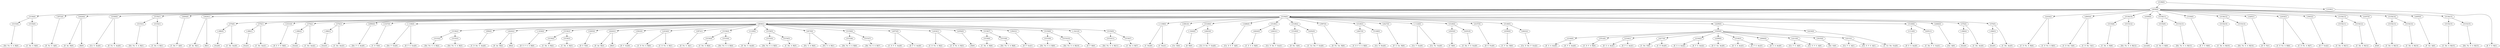 digraph sample{
"L5153(0)"->"[Dis  Fis  G  A  B](0)"
"L5154(0)"->"[C  Dis  A  B](0)"
"L5156(0)"->"L5153(0)"
"L5156(0)"->"L5154(0)"
"L3872(0)"->"[E  Fis  G  A](0)"
"L4420(0)"->"[D  Ais  B](0)"
"L4420(0)"->"[B](0)"
"L4349(0)"->"[Cis  E  Ais](0)"
"L4349(0)"->"[E  Fis  G  Ais](0)"
"L5153(1)"->"[Dis  Fis  G  A  B](1)"
"L5154(1)"->"[C  Dis  A  B](1)"
"L5156(1)"->"L5153(1)"
"L5156(1)"->"L5154(1)"
"L4404(0)"->"[C  Dis  F  A](0)"
"L4420(1)"->"[D  Ais  B](1)"
"L4420(1)"->"[B](1)"
"L-686(0)"->"[Gis](0)"
"L576(0)"->"[C  Dis  Ais](0)"
"L576(0)"->"L-686(0)"
"L-686(1)"->"[Gis](1)"
"L576(1)"->"[C  Dis  Ais](1)"
"L576(1)"->"L-686(1)"
"L3331(0)"->"[D  E  F  G  B](0)"
"L-686(2)"->"[Gis](2)"
"L576(2)"->"[C  Dis  Ais](2)"
"L576(2)"->"L-686(2)"
"L-686(3)"->"[Gis](3)"
"L576(3)"->"[C  Dis  Ais](3)"
"L576(3)"->"L-686(3)"
"L4990(0)"->"[Dis  F  G  Ais](0)"
"L3167(0)"->"[C  D  F](0)"
"L-1106(0)"->"[Dis  F  Gis](0)"
"L-1106(0)"->"[D  F  G  Gis](0)"
"L5153(2)"->"[Dis  Fis  G  A  B](2)"
"L5153(3)"->"[Dis  Fis  G  A  B](3)"
"L5156(2)"->"L5153(2)"
"L5156(2)"->"L5153(3)"
"L990(0)"->"[C  D  Dis  G  Ais](0)"
"L4420(2)"->"[D  Ais  B](2)"
"L4420(2)"->"[B](2)"
"L-1636(0)"->"[D  E  F  G  A  B](0)"
"L5154(2)"->"[C  Dis  A  B](2)"
"L5154(3)"->"[C  Dis  A  B](3)"
"L5156(3)"->"L5154(2)"
"L5156(3)"->"L5154(3)"
"L3265(0)"->"[D  E  F](0)"
"L4420(3)"->"[D  Ais  B](3)"
"L4420(3)"->"[B](3)"
"L3943(0)"->"[D  F  Gis](0)"
"L2434(0)"->"[C  D  Fis  A  B](0)"
"L2434(0)"->"[C  D  Fis  A  B](1)"
"L3872(1)"->"[E  Fis  G  A](1)"
"L5154(4)"->"[C  Dis  A  B](4)"
"L5153(4)"->"[Dis  Fis  G  A  B](4)"
"L5156(4)"->"L5154(4)"
"L5156(4)"->"L5153(4)"
"L1129(0)"->"[D  Dis  G  Ais](0)"
"L5153(5)"->"[Dis  Fis  G  A  B](5)"
"L5154(5)"->"[C  Dis  A  B](5)"
"L5156(5)"->"L5153(5)"
"L5156(5)"->"L5154(5)"
"L4079(0)"->"[Fis  G  A  B](0)"
"L4079(0)"->"[Fis  G  A  B](1)"
"L5153(6)"->"[Dis  Fis  G  A  B](6)"
"L5153(7)"->"[Dis  Fis  G  A  B](7)"
"L5156(6)"->"L5153(6)"
"L5156(6)"->"L5153(7)"
"L2875(0)"->"[C  D  F  G  Ais](0)"
"L2875(0)"->"[D  F  G  Ais](0)"
"L2434(1)"->"[C  D  Fis  A  B](2)"
"L2434(1)"->"[C  D  Fis  A  B](3)"
"L2056(0)"->"[D](0)"
"L5154(6)"->"[C  Dis  A  B](6)"
"L5153(8)"->"[Dis  Fis  G  A  B](8)"
"L5156(7)"->"L5154(6)"
"L5156(7)"->"L5153(8)"
"L3943(1)"->"[D  F  Gis](1)"
"L5153(9)"->"[Dis  Fis  G  A  B](9)"
"L5153(10)"->"[Dis  Fis  G  A  B](10)"
"L5156(8)"->"L5153(9)"
"L5156(8)"->"L5153(10)"
"L-1621(0)"->"[D  F  B](0)"
"L5153(11)"->"[Dis  Fis  G  A  B](11)"
"L5154(7)"->"[C  Dis  A  B](7)"
"L5156(9)"->"L5153(11)"
"L5156(9)"->"L5154(7)"
"L4930(1)"->"L5156(2)"
"L4930(1)"->"L990(0)"
"L4930(1)"->"L4420(2)"
"L4930(1)"->"L-1636(0)"
"L4930(1)"->"L5156(3)"
"L4930(1)"->"L3265(0)"
"L4930(1)"->"L4420(3)"
"L4930(1)"->"L3943(0)"
"L4930(1)"->"L2434(0)"
"L4930(1)"->"L3872(1)"
"L4930(1)"->"L5156(4)"
"L4930(1)"->"L1129(0)"
"L4930(1)"->"L5156(5)"
"L4930(1)"->"L4079(0)"
"L4930(1)"->"L5156(6)"
"L4930(1)"->"L2875(0)"
"L4930(1)"->"L2434(1)"
"L4930(1)"->"L2056(0)"
"L4930(1)"->"L5156(7)"
"L4930(1)"->"L3943(1)"
"L4930(1)"->"L5156(8)"
"L4930(1)"->"L-1621(0)"
"L4930(1)"->"L5156(9)"
"L-1108(0)"->"[C  Dis](0)"
"L-1108(0)"->"[C  Dis](1)"
"L3081(0)"->"[Cis  D](0)"
"L-1644(0)"->"[D  B](0)"
"L4463(0)"->"[Cis  D  Dis  F  Gis](0)"
"L5149(0)"->"L-1644(0)"
"L5149(0)"->"L4463(0)"
"L3286(0)"->"[Cis  D  E  F  A](0)"
"L4644(0)"->"[C  E  G  A  B](0)"
"L4463(1)"->"[Cis  D  Dis  F  Gis](1)"
"L5149(1)"->"L4644(0)"
"L5149(1)"->"L4463(1)"
"L5140(0)"->"[D  Dis  G](0)"
"L4292(0)"->"[C  Cis  Dis  F  Gis](0)"
"L5149(2)"->"L5140(0)"
"L5149(2)"->"L4292(0)"
"L3997(0)"->"[D  Fis  Gis  B](0)"
"L4647(0)"->"[C  D  F  G  A  B](0)"
"L5148(0)"->"[Cis  D  Dis](0)"
"L5149(3)"->"L4647(0)"
"L5149(3)"->"L5148(0)"
"L4427(0)"->"[F  G  Gis  B](0)"
"L-1124(0)"->"[Cis  F  Gis](0)"
"L-1124(0)"->"[Cis  Fis  Gis](0)"
"L4505(0)"->"[C  B](0)"
"L4291(0)"->"[C  Dis  F  G  Gis](0)"
"L5149(4)"->"L4505(0)"
"L5149(4)"->"L4291(0)"
"L4107(0)"->"[D  E  Fis](0)"
"L4590(0)"->"[C  F  Gis  B](0)"
"L4463(2)"->"[Cis  D  Dis  F  Gis](2)"
"L5149(5)"->"L4590(0)"
"L5149(5)"->"L4463(2)"
"L2144(0)"->"[E  G  A  Ais](0)"
"L2144(0)"->"[E  F  G  Ais](0)"
"L3512(0)"->"[C  D  F  A  B](0)"
"L2144(1)"->"[E  G  A  Ais](1)"
"L2144(1)"->"[E  F  G  Ais](1)"
"L4277(0)"->"[C  Dis  F](0)"
"L4277(0)"->"[C  D  Dis](0)"
"L2144(2)"->"[E  G  A  Ais](2)"
"L2144(2)"->"[E  F  G  Ais](2)"
"L2299(0)"->"[D  E  Gis  Ais](0)"
"L2144(3)"->"[E  G  A  Ais](3)"
"L2144(3)"->"[E  F  G  Ais](3)"
"L4940(0)"->"[D  G  A  Ais](0)"
"L2213(0)"->"[Cis  F  G  A](0)"
"L2213(0)"->"[Cis  E  F  G  A](0)"
"L5035(0)"->"[Dis  G](0)"
"L2213(1)"->"[Cis  F  G  A](1)"
"L2213(1)"->"[Cis  E  F  G  A](1)"
"L5204(0)"->"L2144(0)"
"L5204(0)"->"L3512(0)"
"L5204(0)"->"L2144(1)"
"L5204(0)"->"L4277(0)"
"L5204(0)"->"L2144(2)"
"L5204(0)"->"L2299(0)"
"L5204(0)"->"L2144(3)"
"L5204(0)"->"L4940(0)"
"L5204(0)"->"L2213(0)"
"L5204(0)"->"L5035(0)"
"L5204(0)"->"L2213(1)"
"L4234(0)"->"[C  Cis  Dis  Gis](0)"
"L4299(0)"->"L5204(0)"
"L4299(0)"->"L4234(0)"
"L1114(0)"->"[D  E  G  Ais](0)"
"L4291(1)"->"[C  Dis  F  G  Gis](1)"
"L5149(6)"->"L1114(0)"
"L5149(6)"->"L4291(1)"
"L4466(0)"->"[Gis  A](0)"
"L-686(4)"->"[Gis](4)"
"L576(4)"->"[C  Dis  Ais](4)"
"L576(4)"->"L-686(4)"
"L-686(5)"->"[Gis](5)"
"L576(5)"->"[C  Dis  Ais](5)"
"L576(5)"->"L-686(5)"
"L5194(0)"->"L576(0)"
"L5194(0)"->"L576(1)"
"L5194(0)"->"L3331(0)"
"L5194(0)"->"L576(2)"
"L5194(0)"->"L576(3)"
"L5194(0)"->"L4990(0)"
"L5194(0)"->"L3167(0)"
"L5194(0)"->"L-1106(0)"
"L5194(0)"->"L4930(1)"
"L5194(0)"->"L-1108(0)"
"L5194(0)"->"L3081(0)"
"L5194(0)"->"L5149(0)"
"L5194(0)"->"L3286(0)"
"L5194(0)"->"L5149(1)"
"L5194(0)"->"L5149(2)"
"L5194(0)"->"L3997(0)"
"L5194(0)"->"L5149(3)"
"L5194(0)"->"L4427(0)"
"L5194(0)"->"L-1124(0)"
"L5194(0)"->"L5149(4)"
"L5194(0)"->"L4107(0)"
"L5194(0)"->"L5149(5)"
"L5194(0)"->"L4299(0)"
"L5194(0)"->"L5149(6)"
"L5194(0)"->"L4466(0)"
"L5194(0)"->"L576(4)"
"L5194(0)"->"L576(5)"
"L2434(2)"->"[C  D  Fis  A  B](4)"
"L2434(2)"->"[C  D  Fis  A  B](5)"
"L4905(0)"->"[C  D  Dis  G](0)"
"L4905(0)"->"[C  D  Dis  G](1)"
"L5154(8)"->"[C  Dis  A  B](8)"
"L5153(12)"->"[Dis  Fis  G  A  B](12)"
"L5156(10)"->"L5154(8)"
"L5156(10)"->"L5153(12)"
"L4309(0)"->"[rest](0)"
"L5154(9)"->"[C  Dis  A  B](9)"
"L5153(13)"->"[Dis  Fis  G  A  B](13)"
"L5156(11)"->"L5154(9)"
"L5156(11)"->"L5153(13)"
"L3339(0)"->"[E  F  G  B](0)"
"L5154(10)"->"[C  Dis  A  B](10)"
"L5153(14)"->"[Dis  Fis  G  A  B](14)"
"L5156(12)"->"L5154(10)"
"L5156(12)"->"L5153(14)"
"L3265(1)"->"[D  E  F](1)"
"L2434(3)"->"[C  D  Fis  A  B](6)"
"L2434(3)"->"[C  D  Fis  A  B](7)"
"L3943(2)"->"[D  F  Gis](2)"
"L5154(11)"->"[C  Dis  A  B](11)"
"L5154(12)"->"[C  Dis  A  B](12)"
"L5156(13)"->"L5154(11)"
"L5156(13)"->"L5154(12)"
"L4307(0)"->"[E](0)"
"L5154(13)"->"[C  Dis  A  B](13)"
"L5154(14)"->"[C  Dis  A  B](14)"
"L5156(14)"->"L5154(13)"
"L5156(14)"->"L5154(14)"
"L4495(0)"->"[F  Gis  A](0)"
"L5154(15)"->"[C  Dis  A  B](15)"
"L5153(15)"->"[Dis  Fis  G  A  B](15)"
"L5156(15)"->"L5154(15)"
"L5156(15)"->"L5153(15)"
"L4930(0)"->"L5156(0)"
"L4930(0)"->"L3872(0)"
"L4930(0)"->"L4420(0)"
"L4930(0)"->"L4349(0)"
"L4930(0)"->"L5156(1)"
"L4930(0)"->"L4404(0)"
"L4930(0)"->"L4420(1)"
"L4930(0)"->"L5194(0)"
"L4930(0)"->"L2434(2)"
"L4930(0)"->"L4905(0)"
"L4930(0)"->"L5156(10)"
"L4930(0)"->"L4309(0)"
"L4930(0)"->"L5156(11)"
"L4930(0)"->"L3339(0)"
"L4930(0)"->"L5156(12)"
"L4930(0)"->"L3265(1)"
"L4930(0)"->"L2434(3)"
"L4930(0)"->"L3943(2)"
"L4930(0)"->"L5156(13)"
"L4930(0)"->"L4307(0)"
"L4930(0)"->"L5156(14)"
"L4930(0)"->"L4495(0)"
"L4930(0)"->"L5156(15)"
"L3339(1)"->"[E  F  G  B](1)"
"L5198(0)"->"L4930(0)"
"L5198(0)"->"L3339(1)"
{rank = min; "L5198(0)"}
{rank = same; "L4930(0)"; "L3339(1)";}
{rank = same; "L5156(0)"; "L3872(0)"; "L4420(0)"; "L4349(0)"; "L5156(1)"; "L4404(0)"; "L4420(1)"; "L5194(0)"; "L2434(2)"; "L4905(0)"; "L5156(10)"; "L4309(0)"; "L5156(11)"; "L3339(0)"; "L5156(12)"; "L3265(1)"; "L2434(3)"; "L3943(2)"; "L5156(13)"; "L4307(0)"; "L5156(14)"; "L4495(0)"; "L5156(15)";}
{rank = same; "L5153(0)"; "L5154(0)"; "L5153(1)"; "L5154(1)"; "L576(0)"; "L576(1)"; "L3331(0)"; "L576(2)"; "L576(3)"; "L4990(0)"; "L3167(0)"; "L-1106(0)"; "L4930(1)"; "L-1108(0)"; "L3081(0)"; "L5149(0)"; "L3286(0)"; "L5149(1)"; "L5149(2)"; "L3997(0)"; "L5149(3)"; "L4427(0)"; "L-1124(0)"; "L5149(4)"; "L4107(0)"; "L5149(5)"; "L4299(0)"; "L5149(6)"; "L4466(0)"; "L576(4)"; "L576(5)"; "L5154(8)"; "L5153(12)"; "L5154(9)"; "L5153(13)"; "L5154(10)"; "L5153(14)"; "L5154(11)"; "L5154(12)"; "L5154(13)"; "L5154(14)"; "L5154(15)"; "L5153(15)";}
{rank = same; "L-686(0)"; "L-686(1)"; "L-686(2)"; "L-686(3)"; "L5156(2)"; "L990(0)"; "L4420(2)"; "L-1636(0)"; "L5156(3)"; "L3265(0)"; "L4420(3)"; "L3943(0)"; "L2434(0)"; "L3872(1)"; "L5156(4)"; "L1129(0)"; "L5156(5)"; "L4079(0)"; "L5156(6)"; "L2875(0)"; "L2434(1)"; "L2056(0)"; "L5156(7)"; "L3943(1)"; "L5156(8)"; "L-1621(0)"; "L5156(9)"; "L-1644(0)"; "L4463(0)"; "L4644(0)"; "L4463(1)"; "L5140(0)"; "L4292(0)"; "L4647(0)"; "L5148(0)"; "L4505(0)"; "L4291(0)"; "L4590(0)"; "L4463(2)"; "L5204(0)"; "L4234(0)"; "L1114(0)"; "L4291(1)"; "L-686(4)"; "L-686(5)";}
{rank = same; "L5153(2)"; "L5153(3)"; "L5154(2)"; "L5154(3)"; "L5154(4)"; "L5153(4)"; "L5153(5)"; "L5154(5)"; "L5153(6)"; "L5153(7)"; "L5154(6)"; "L5153(8)"; "L5153(9)"; "L5153(10)"; "L5153(11)"; "L5154(7)"; "L2144(0)"; "L3512(0)"; "L2144(1)"; "L4277(0)"; "L2144(2)"; "L2299(0)"; "L2144(3)"; "L4940(0)"; "L2213(0)"; "L5035(0)"; "L2213(1)";}
{rank = max; "[B](0)"; "[B](1)"; "[B](2)"; "[B](3)"; "[C  B](0)"; "[C  Cis  Dis  F  Gis](0)"; "[C  Cis  Dis  Gis](0)"; "[C  D  Dis  G  Ais](0)"; "[C  D  Dis  G](0)"; "[C  D  Dis  G](1)"; "[C  D  Dis](0)"; "[C  D  F  A  B](0)"; "[C  D  F  G  A  B](0)"; "[C  D  F  G  Ais](0)"; "[C  D  F](0)"; "[C  D  Fis  A  B](0)"; "[C  D  Fis  A  B](1)"; "[C  D  Fis  A  B](2)"; "[C  D  Fis  A  B](3)"; "[C  D  Fis  A  B](4)"; "[C  D  Fis  A  B](5)"; "[C  D  Fis  A  B](6)"; "[C  D  Fis  A  B](7)"; "[C  Dis  A  B](0)"; "[C  Dis  A  B](1)"; "[C  Dis  A  B](10)"; "[C  Dis  A  B](11)"; "[C  Dis  A  B](12)"; "[C  Dis  A  B](13)"; "[C  Dis  A  B](14)"; "[C  Dis  A  B](15)"; "[C  Dis  A  B](2)"; "[C  Dis  A  B](3)"; "[C  Dis  A  B](4)"; "[C  Dis  A  B](5)"; "[C  Dis  A  B](6)"; "[C  Dis  A  B](7)"; "[C  Dis  A  B](8)"; "[C  Dis  A  B](9)"; "[C  Dis  Ais](0)"; "[C  Dis  Ais](1)"; "[C  Dis  Ais](2)"; "[C  Dis  Ais](3)"; "[C  Dis  Ais](4)"; "[C  Dis  Ais](5)"; "[C  Dis  F  A](0)"; "[C  Dis  F  G  Gis](0)"; "[C  Dis  F  G  Gis](1)"; "[C  Dis  F](0)"; "[C  Dis](0)"; "[C  Dis](1)"; "[C  E  G  A  B](0)"; "[C  F  Gis  B](0)"; "[Cis  D  Dis  F  Gis](0)"; "[Cis  D  Dis  F  Gis](1)"; "[Cis  D  Dis  F  Gis](2)"; "[Cis  D  Dis](0)"; "[Cis  D  E  F  A](0)"; "[Cis  D](0)"; "[Cis  E  Ais](0)"; "[Cis  E  F  G  A](0)"; "[Cis  E  F  G  A](1)"; "[Cis  F  G  A](0)"; "[Cis  F  G  A](1)"; "[Cis  F  Gis](0)"; "[Cis  Fis  Gis](0)"; "[D  Ais  B](0)"; "[D  Ais  B](1)"; "[D  Ais  B](2)"; "[D  Ais  B](3)"; "[D  B](0)"; "[D  Dis  G  Ais](0)"; "[D  Dis  G](0)"; "[D  E  F  G  A  B](0)"; "[D  E  F  G  B](0)"; "[D  E  F](0)"; "[D  E  F](1)"; "[D  E  Fis](0)"; "[D  E  G  Ais](0)"; "[D  E  Gis  Ais](0)"; "[D  F  B](0)"; "[D  F  G  Ais](0)"; "[D  F  G  Gis](0)"; "[D  F  Gis](0)"; "[D  F  Gis](1)"; "[D  F  Gis](2)"; "[D  Fis  Gis  B](0)"; "[D  G  A  Ais](0)"; "[D](0)"; "[Dis  F  G  Ais](0)"; "[Dis  F  Gis](0)"; "[Dis  Fis  G  A  B](0)"; "[Dis  Fis  G  A  B](1)"; "[Dis  Fis  G  A  B](10)"; "[Dis  Fis  G  A  B](11)"; "[Dis  Fis  G  A  B](12)"; "[Dis  Fis  G  A  B](13)"; "[Dis  Fis  G  A  B](14)"; "[Dis  Fis  G  A  B](15)"; "[Dis  Fis  G  A  B](2)"; "[Dis  Fis  G  A  B](3)"; "[Dis  Fis  G  A  B](4)"; "[Dis  Fis  G  A  B](5)"; "[Dis  Fis  G  A  B](6)"; "[Dis  Fis  G  A  B](7)"; "[Dis  Fis  G  A  B](8)"; "[Dis  Fis  G  A  B](9)"; "[Dis  G](0)"; "[E  F  G  Ais](0)"; "[E  F  G  Ais](1)"; "[E  F  G  Ais](2)"; "[E  F  G  Ais](3)"; "[E  F  G  B](0)"; "[E  F  G  B](1)"; "[E  Fis  G  A](0)"; "[E  Fis  G  A](1)"; "[E  Fis  G  Ais](0)"; "[E  G  A  Ais](0)"; "[E  G  A  Ais](1)"; "[E  G  A  Ais](2)"; "[E  G  A  Ais](3)"; "[E](0)"; "[F  G  Gis  B](0)"; "[F  Gis  A](0)"; "[Fis  G  A  B](0)"; "[Fis  G  A  B](1)"; "[Gis  A](0)"; "[Gis](0)"; "[Gis](1)"; "[Gis](2)"; "[Gis](3)"; "[Gis](4)"; "[Gis](5)"; "[rest](0)";}
}